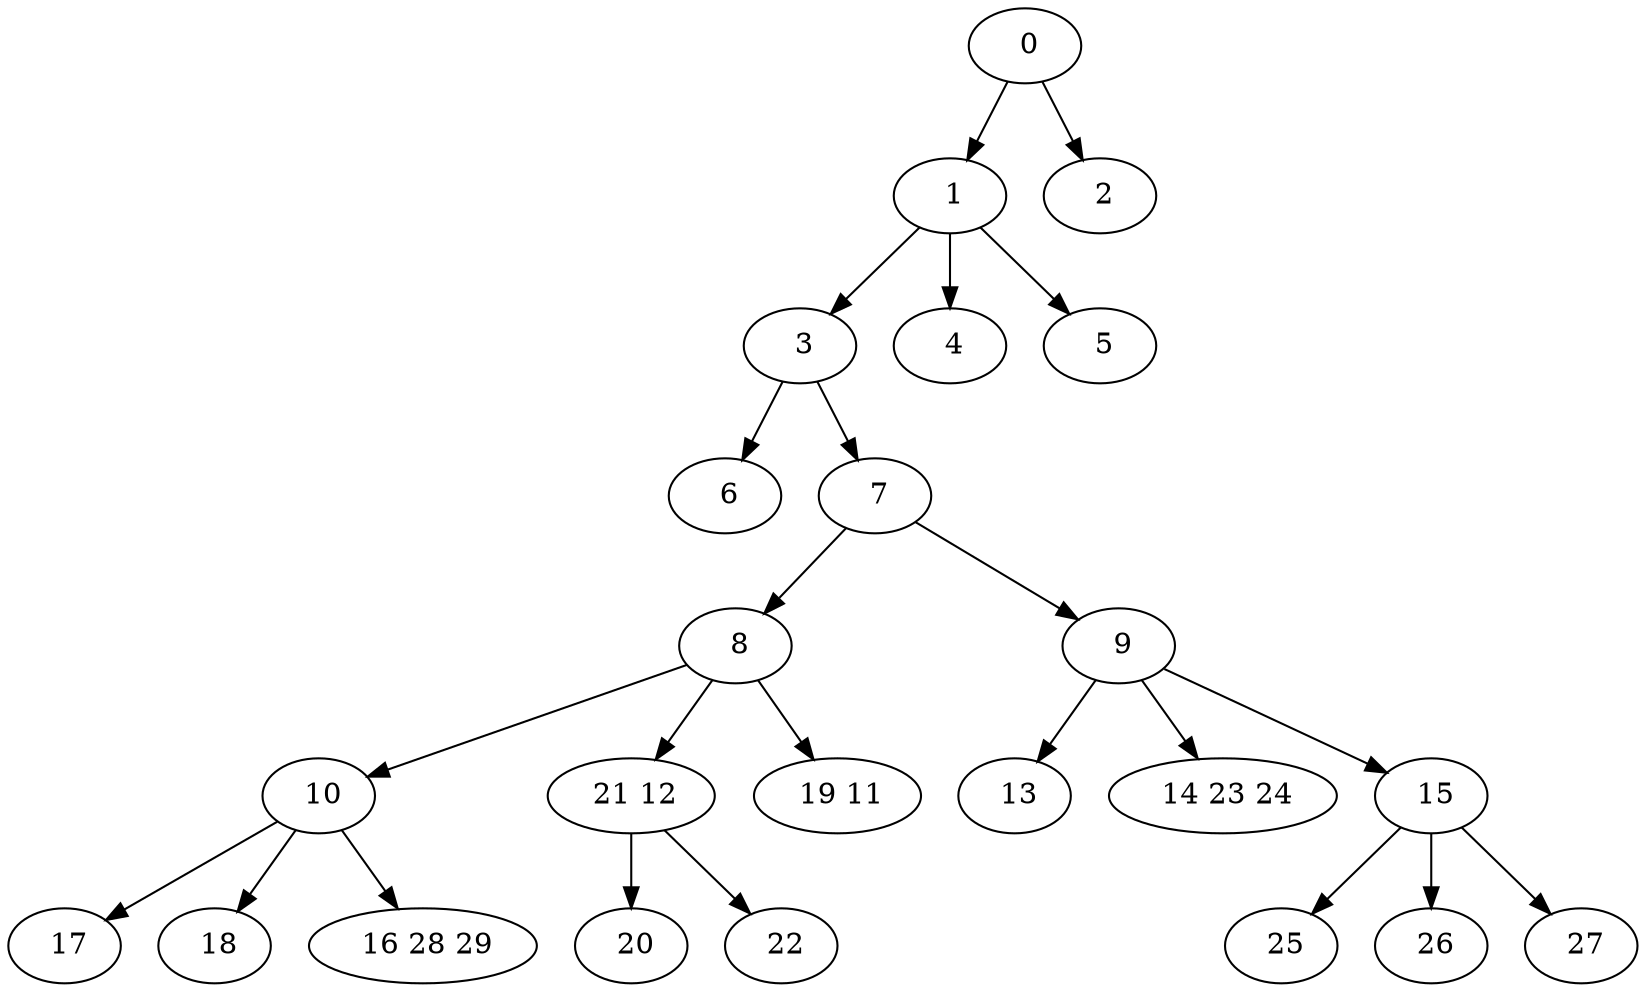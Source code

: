 digraph mytree {
" 0" -> " 1";
" 0" -> " 2";
" 1" -> " 3";
" 1" -> " 4";
" 1" -> " 5";
" 2";
" 3" -> " 6";
" 3" -> " 7";
" 4";
" 5";
" 6";
" 7" -> " 8";
" 7" -> " 9";
" 8" -> " 10";
" 8" -> " 21 12";
" 8" -> " 19 11";
" 9" -> " 13";
" 9" -> " 14 23 24";
" 9" -> " 15";
" 10" -> " 17";
" 10" -> " 18";
" 10" -> " 16 28 29";
" 21 12" -> " 20";
" 21 12" -> " 22";
" 20";
" 19 11";
" 13";
" 14 23 24";
" 15" -> " 25";
" 15" -> " 26";
" 15" -> " 27";
" 17";
" 18";
" 16 28 29";
" 25";
" 26";
" 27";
" 22";
}
